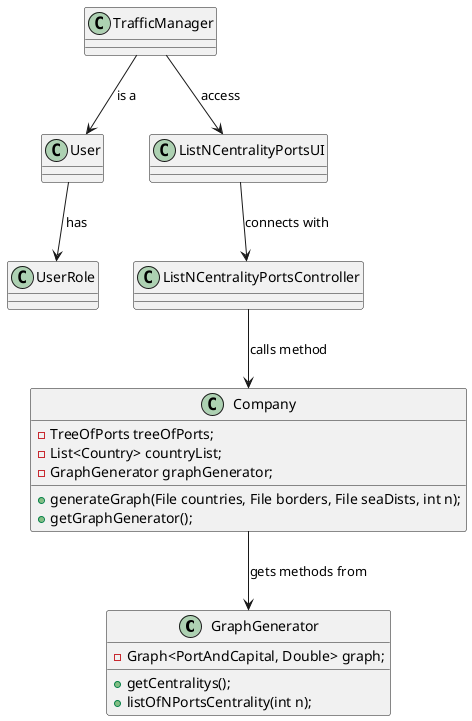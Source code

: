 @startuml

class GraphGenerator{
- Graph<PortAndCapital, Double> graph;
+ getCentralitys();
+ listOfNPortsCentrality(int n);
}

class Company{
- TreeOfPorts treeOfPorts;
- List<Country> countryList;
- GraphGenerator graphGenerator;
+ generateGraph(File countries, File borders, File seaDists, int n);
+ getGraphGenerator();
}

class User

class UserRole

class ListNCentralityPortsUI

class TrafficManager

class ListNCentralityPortsController

TrafficManager -down-> User : is a

User -down-> UserRole : has

TrafficManager -down-> ListNCentralityPortsUI : access

ListNCentralityPortsUI -down-> ListNCentralityPortsController : connects with

ListNCentralityPortsController -down-> Company : calls method

Company -down-> GraphGenerator : gets methods from


@enduml